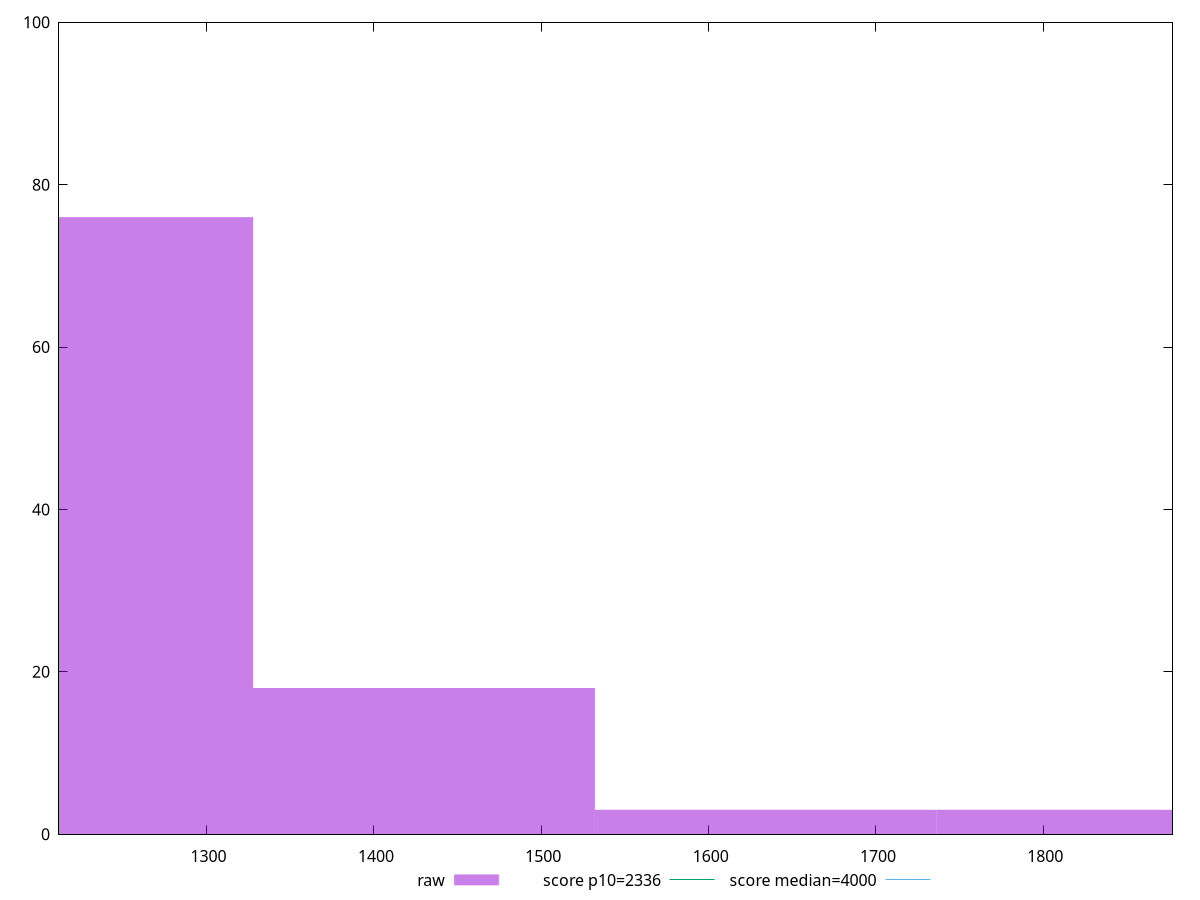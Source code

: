 reset

$raw <<EOF
1838.4063695954665 3
1225.6042463969777 76
1429.871620796474 18
1634.1389951959702 3
EOF

set key outside below
set boxwidth 204.26737439949628
set xrange [1211.7930000000001:1877.184]
set yrange [0:100]
set trange [0:100]
set style fill transparent solid 0.5 noborder

set parametric
set terminal svg size 640, 490 enhanced background rgb 'white'
set output "report/report_00029_2021-02-24T13-36-40.390Z/first-contentful-paint/samples/agenda/raw/histogram.svg"

plot $raw title "raw" with boxes, \
     2336,t title "score p10=2336", \
     4000,t title "score median=4000"

reset
